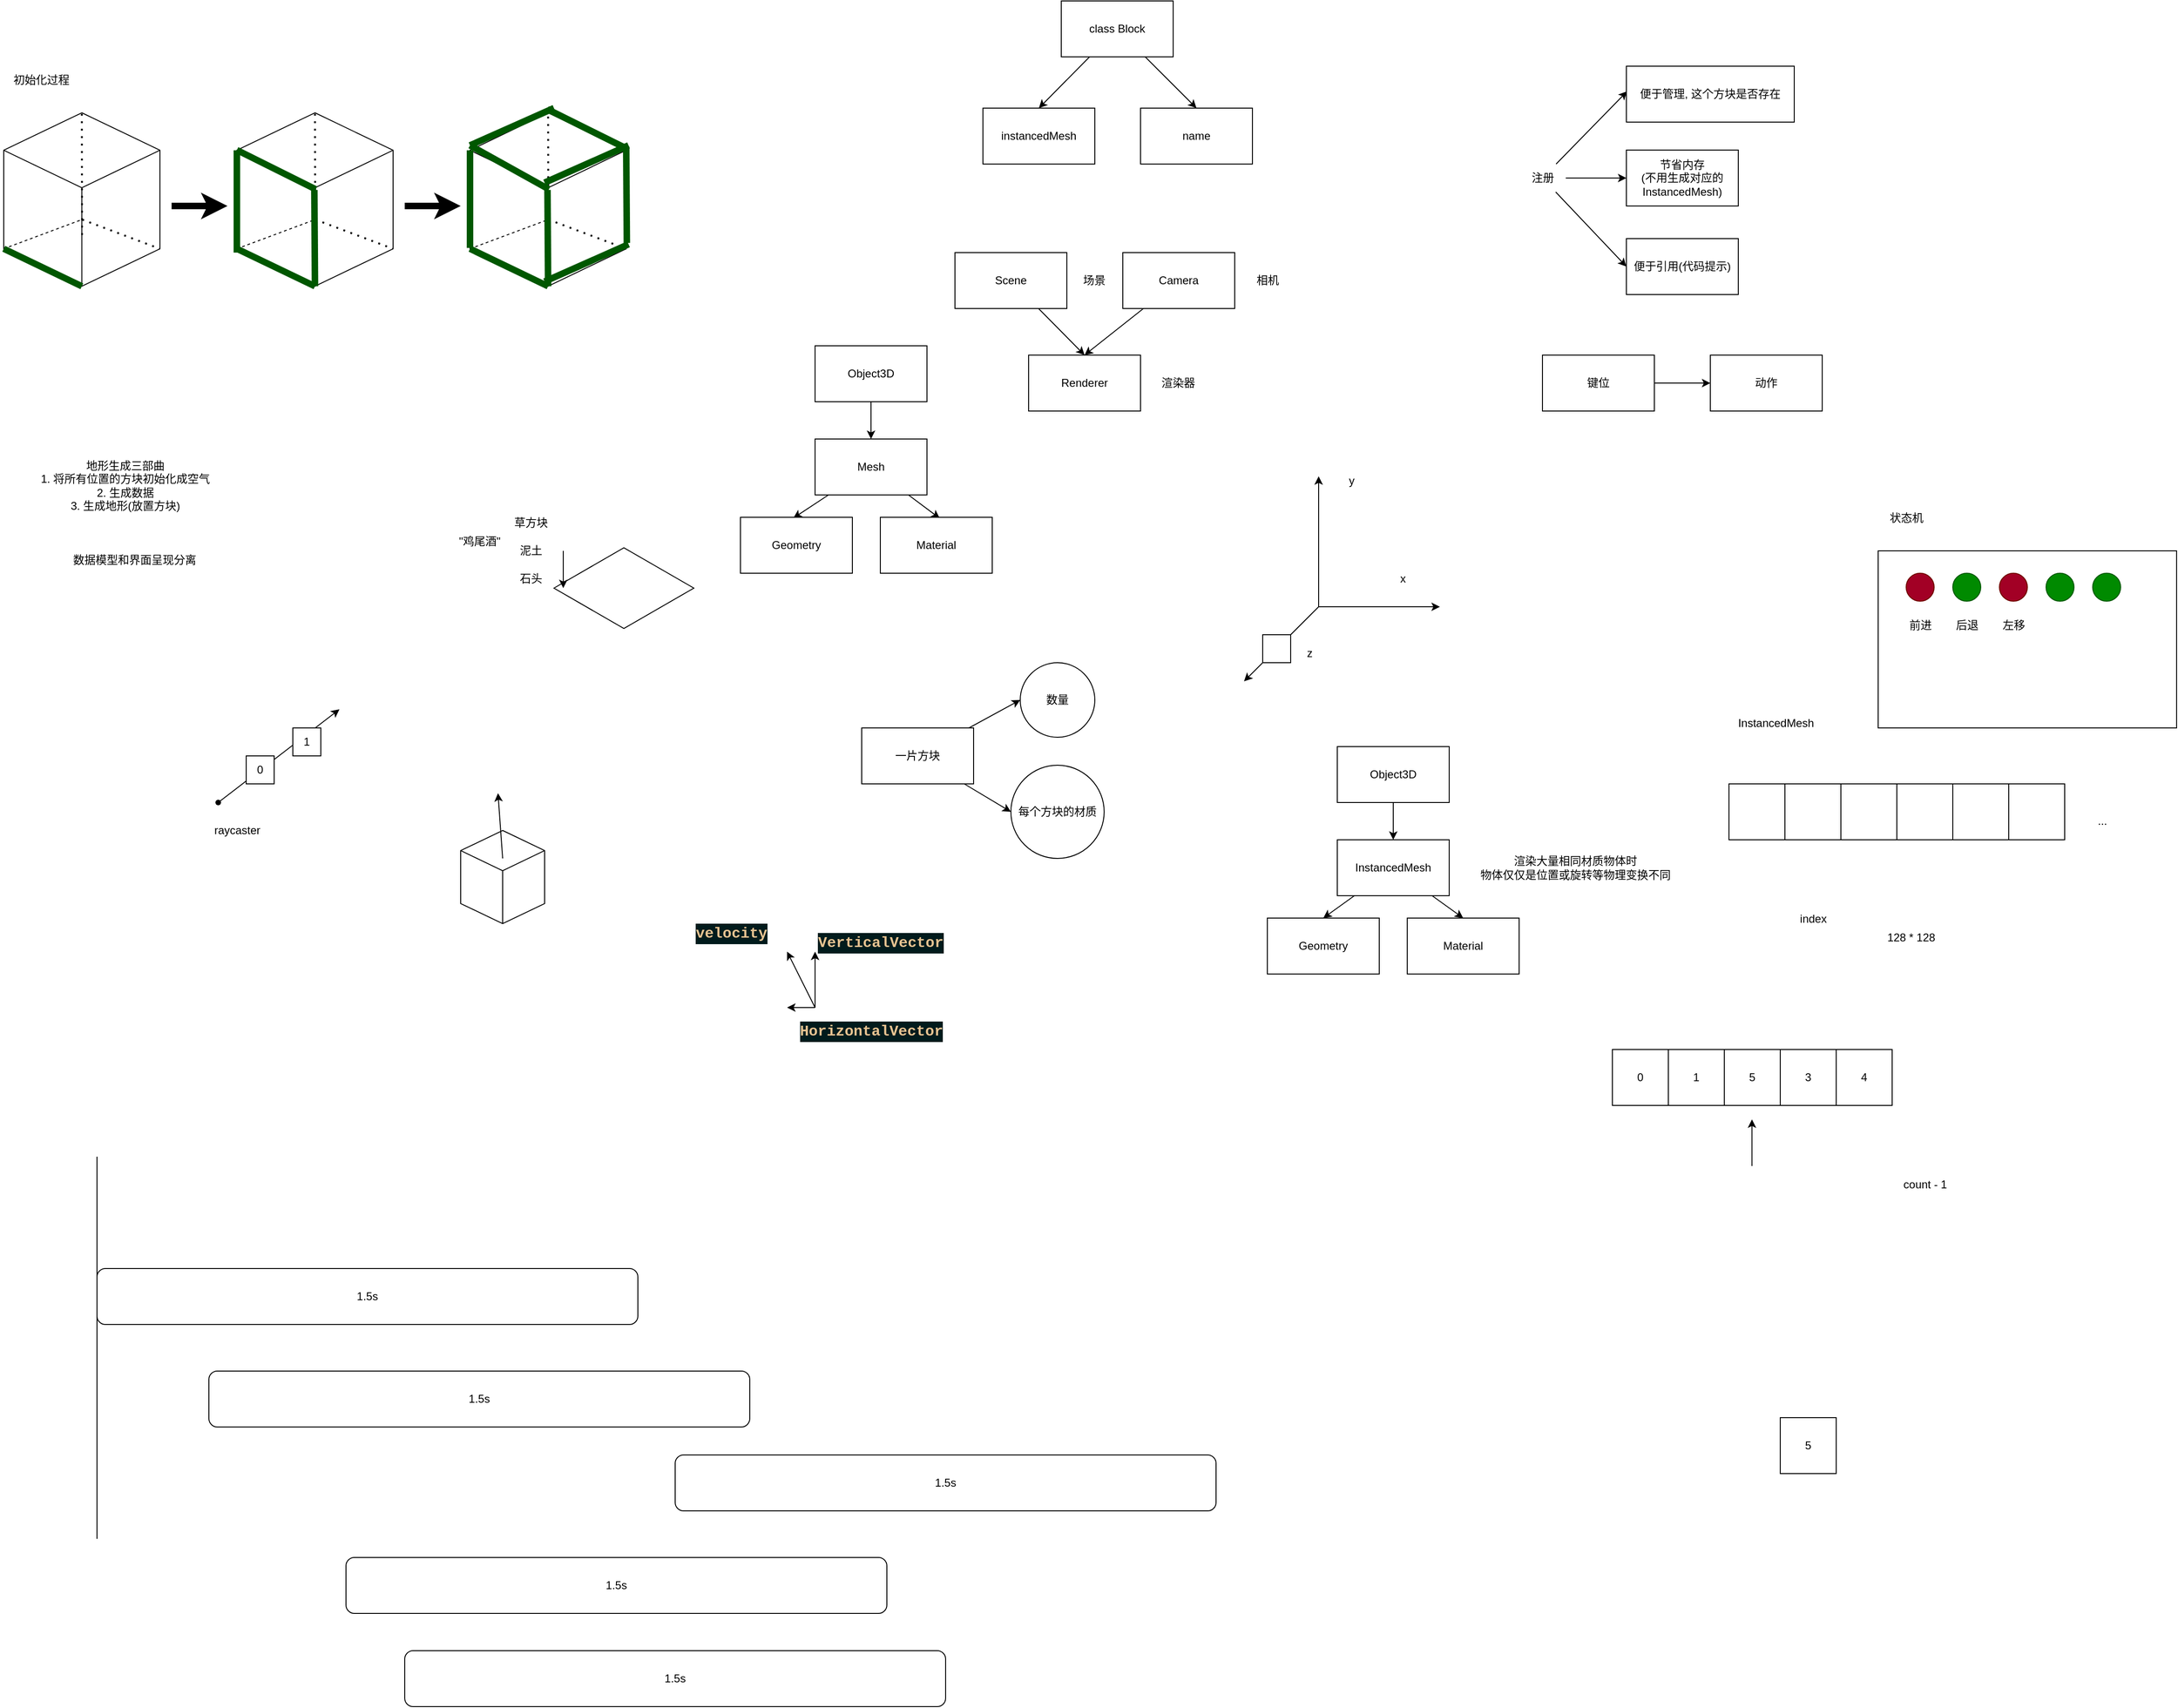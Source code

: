 <mxfile>
    <diagram id="66NhC8WV4g8qjToAEwFm" name="第 1 页">
        <mxGraphModel dx="1893" dy="732" grid="1" gridSize="10" guides="1" tooltips="1" connect="1" arrows="1" fold="1" page="1" pageScale="1" pageWidth="827" pageHeight="1169" math="0" shadow="0">
            <root>
                <mxCell id="0"/>
                <mxCell id="1" parent="0"/>
                <mxCell id="9" style="edgeStyle=none;html=1;entryX=0.5;entryY=0;entryDx=0;entryDy=0;" parent="1" source="2" target="6" edge="1">
                    <mxGeometry relative="1" as="geometry"/>
                </mxCell>
                <mxCell id="2" value="Scene" style="whiteSpace=wrap;html=1;" parent="1" vertex="1">
                    <mxGeometry x="240" y="300" width="120" height="60" as="geometry"/>
                </mxCell>
                <mxCell id="3" value="场景" style="text;html=1;align=center;verticalAlign=middle;resizable=0;points=[];autosize=1;strokeColor=none;fillColor=none;" parent="1" vertex="1">
                    <mxGeometry x="364" y="315" width="50" height="30" as="geometry"/>
                </mxCell>
                <mxCell id="10" style="edgeStyle=none;html=1;entryX=0.5;entryY=0;entryDx=0;entryDy=0;" parent="1" source="4" target="6" edge="1">
                    <mxGeometry relative="1" as="geometry"/>
                </mxCell>
                <mxCell id="4" value="Camera" style="whiteSpace=wrap;html=1;" parent="1" vertex="1">
                    <mxGeometry x="420" y="300" width="120" height="60" as="geometry"/>
                </mxCell>
                <mxCell id="5" value="相机" style="text;html=1;align=center;verticalAlign=middle;resizable=0;points=[];autosize=1;strokeColor=none;fillColor=none;" parent="1" vertex="1">
                    <mxGeometry x="550" y="315" width="50" height="30" as="geometry"/>
                </mxCell>
                <mxCell id="6" value="Renderer" style="whiteSpace=wrap;html=1;" parent="1" vertex="1">
                    <mxGeometry x="319" y="410" width="120" height="60" as="geometry"/>
                </mxCell>
                <mxCell id="8" value="渲染器" style="text;html=1;align=center;verticalAlign=middle;resizable=0;points=[];autosize=1;strokeColor=none;fillColor=none;" parent="1" vertex="1">
                    <mxGeometry x="449" y="425" width="60" height="30" as="geometry"/>
                </mxCell>
                <mxCell id="13" style="edgeStyle=none;html=1;entryX=0.5;entryY=0;entryDx=0;entryDy=0;" parent="1" source="11" target="12" edge="1">
                    <mxGeometry relative="1" as="geometry"/>
                </mxCell>
                <mxCell id="11" value="Object3D" style="whiteSpace=wrap;html=1;" parent="1" vertex="1">
                    <mxGeometry x="90" y="400" width="120" height="60" as="geometry"/>
                </mxCell>
                <mxCell id="16" style="edgeStyle=none;html=1;entryX=0.473;entryY=0.013;entryDx=0;entryDy=0;entryPerimeter=0;" parent="1" source="12" target="14" edge="1">
                    <mxGeometry relative="1" as="geometry"/>
                </mxCell>
                <mxCell id="17" style="edgeStyle=none;html=1;entryX=0.531;entryY=0.019;entryDx=0;entryDy=0;entryPerimeter=0;" parent="1" source="12" target="15" edge="1">
                    <mxGeometry relative="1" as="geometry"/>
                </mxCell>
                <mxCell id="12" value="Mesh" style="whiteSpace=wrap;html=1;" parent="1" vertex="1">
                    <mxGeometry x="90" y="500" width="120" height="60" as="geometry"/>
                </mxCell>
                <mxCell id="14" value="Geometry" style="whiteSpace=wrap;html=1;" parent="1" vertex="1">
                    <mxGeometry x="10" y="584" width="120" height="60" as="geometry"/>
                </mxCell>
                <mxCell id="15" value="Material" style="whiteSpace=wrap;html=1;" parent="1" vertex="1">
                    <mxGeometry x="160" y="584" width="120" height="60" as="geometry"/>
                </mxCell>
                <mxCell id="18" value="" style="endArrow=classic;html=1;" parent="1" edge="1">
                    <mxGeometry width="50" height="50" relative="1" as="geometry">
                        <mxPoint x="630" y="680" as="sourcePoint"/>
                        <mxPoint x="630" y="540" as="targetPoint"/>
                    </mxGeometry>
                </mxCell>
                <mxCell id="19" value="y" style="text;html=1;align=center;verticalAlign=middle;resizable=0;points=[];autosize=1;strokeColor=none;fillColor=none;" parent="1" vertex="1">
                    <mxGeometry x="650" y="530" width="30" height="30" as="geometry"/>
                </mxCell>
                <mxCell id="20" value="" style="endArrow=classic;html=1;" parent="1" edge="1">
                    <mxGeometry width="50" height="50" relative="1" as="geometry">
                        <mxPoint x="630" y="680" as="sourcePoint"/>
                        <mxPoint x="760" y="680" as="targetPoint"/>
                    </mxGeometry>
                </mxCell>
                <mxCell id="21" value="x" style="text;html=1;align=center;verticalAlign=middle;resizable=0;points=[];autosize=1;strokeColor=none;fillColor=none;" parent="1" vertex="1">
                    <mxGeometry x="705" y="635" width="30" height="30" as="geometry"/>
                </mxCell>
                <mxCell id="22" value="" style="endArrow=classic;html=1;" parent="1" edge="1">
                    <mxGeometry width="50" height="50" relative="1" as="geometry">
                        <mxPoint x="630" y="680" as="sourcePoint"/>
                        <mxPoint x="550" y="760" as="targetPoint"/>
                    </mxGeometry>
                </mxCell>
                <mxCell id="23" value="z" style="text;html=1;align=center;verticalAlign=middle;resizable=0;points=[];autosize=1;strokeColor=none;fillColor=none;" parent="1" vertex="1">
                    <mxGeometry x="605" y="715" width="30" height="30" as="geometry"/>
                </mxCell>
                <mxCell id="24" value="" style="whiteSpace=wrap;html=1;" parent="1" vertex="1">
                    <mxGeometry x="570" y="710" width="30" height="30" as="geometry"/>
                </mxCell>
                <mxCell id="28" style="edgeStyle=none;html=1;entryX=0;entryY=0.5;entryDx=0;entryDy=0;" parent="1" source="25" target="26" edge="1">
                    <mxGeometry relative="1" as="geometry"/>
                </mxCell>
                <mxCell id="29" style="edgeStyle=none;html=1;entryX=0;entryY=0.5;entryDx=0;entryDy=0;" parent="1" source="25" target="27" edge="1">
                    <mxGeometry relative="1" as="geometry"/>
                </mxCell>
                <mxCell id="25" value="一片方块" style="whiteSpace=wrap;html=1;" parent="1" vertex="1">
                    <mxGeometry x="140" y="810" width="120" height="60" as="geometry"/>
                </mxCell>
                <mxCell id="26" value="数量" style="ellipse;whiteSpace=wrap;html=1;" parent="1" vertex="1">
                    <mxGeometry x="310" y="740" width="80" height="80" as="geometry"/>
                </mxCell>
                <mxCell id="27" value="每个方块的材质" style="ellipse;whiteSpace=wrap;html=1;" parent="1" vertex="1">
                    <mxGeometry x="300" y="850" width="100" height="100" as="geometry"/>
                </mxCell>
                <mxCell id="38" style="edgeStyle=none;html=1;entryX=0.5;entryY=0;entryDx=0;entryDy=0;" parent="1" source="31" target="37" edge="1">
                    <mxGeometry relative="1" as="geometry"/>
                </mxCell>
                <mxCell id="31" value="Object3D" style="whiteSpace=wrap;html=1;" parent="1" vertex="1">
                    <mxGeometry x="650" y="830" width="120" height="60" as="geometry"/>
                </mxCell>
                <mxCell id="32" style="edgeStyle=none;html=1;entryX=0.473;entryY=0.013;entryDx=0;entryDy=0;entryPerimeter=0;" parent="1" edge="1">
                    <mxGeometry relative="1" as="geometry">
                        <mxPoint x="514.414" y="990" as="sourcePoint"/>
                    </mxGeometry>
                </mxCell>
                <mxCell id="41" style="edgeStyle=none;html=1;entryX=0.5;entryY=0;entryDx=0;entryDy=0;" parent="1" source="37" target="39" edge="1">
                    <mxGeometry relative="1" as="geometry"/>
                </mxCell>
                <mxCell id="42" style="edgeStyle=none;html=1;entryX=0.5;entryY=0;entryDx=0;entryDy=0;" parent="1" source="37" target="40" edge="1">
                    <mxGeometry relative="1" as="geometry"/>
                </mxCell>
                <mxCell id="37" value="InstancedMesh" style="whiteSpace=wrap;html=1;" parent="1" vertex="1">
                    <mxGeometry x="650" y="930" width="120" height="60" as="geometry"/>
                </mxCell>
                <mxCell id="39" value="Geometry" style="whiteSpace=wrap;html=1;" parent="1" vertex="1">
                    <mxGeometry x="575" y="1014" width="120" height="60" as="geometry"/>
                </mxCell>
                <mxCell id="40" value="Material" style="whiteSpace=wrap;html=1;" parent="1" vertex="1">
                    <mxGeometry x="725" y="1014" width="120" height="60" as="geometry"/>
                </mxCell>
                <mxCell id="43" value="渲染大量相同材质物体时&lt;br&gt;物体仅仅是位置或旋转等物理变换不同" style="text;html=1;align=center;verticalAlign=middle;resizable=0;points=[];autosize=1;strokeColor=none;fillColor=none;" parent="1" vertex="1">
                    <mxGeometry x="790" y="940" width="230" height="40" as="geometry"/>
                </mxCell>
                <mxCell id="44" value="InstancedMesh" style="text;html=1;align=center;verticalAlign=middle;resizable=0;points=[];autosize=1;strokeColor=none;fillColor=none;" parent="1" vertex="1">
                    <mxGeometry x="1070" y="790" width="100" height="30" as="geometry"/>
                </mxCell>
                <mxCell id="45" value="" style="whiteSpace=wrap;html=1;" parent="1" vertex="1">
                    <mxGeometry x="1070" y="870" width="60" height="60" as="geometry"/>
                </mxCell>
                <mxCell id="47" value="" style="whiteSpace=wrap;html=1;" parent="1" vertex="1">
                    <mxGeometry x="1130" y="870" width="60" height="60" as="geometry"/>
                </mxCell>
                <mxCell id="48" value="" style="whiteSpace=wrap;html=1;" parent="1" vertex="1">
                    <mxGeometry x="1190" y="870" width="60" height="60" as="geometry"/>
                </mxCell>
                <mxCell id="49" value="" style="whiteSpace=wrap;html=1;" parent="1" vertex="1">
                    <mxGeometry x="1250" y="870" width="60" height="60" as="geometry"/>
                </mxCell>
                <mxCell id="50" value="" style="whiteSpace=wrap;html=1;" parent="1" vertex="1">
                    <mxGeometry x="1310" y="870" width="60" height="60" as="geometry"/>
                </mxCell>
                <mxCell id="51" value="" style="whiteSpace=wrap;html=1;" parent="1" vertex="1">
                    <mxGeometry x="1370" y="870" width="60" height="60" as="geometry"/>
                </mxCell>
                <mxCell id="52" value="..." style="text;html=1;align=center;verticalAlign=middle;resizable=0;points=[];autosize=1;strokeColor=none;fillColor=none;" parent="1" vertex="1">
                    <mxGeometry x="1455" y="895" width="30" height="30" as="geometry"/>
                </mxCell>
                <mxCell id="53" value="128 * 128" style="text;html=1;align=center;verticalAlign=middle;resizable=0;points=[];autosize=1;strokeColor=none;fillColor=none;" parent="1" vertex="1">
                    <mxGeometry x="1230" y="1020" width="70" height="30" as="geometry"/>
                </mxCell>
                <mxCell id="54" value="" style="edgeStyle=none;orthogonalLoop=1;jettySize=auto;html=1;" parent="1" edge="1">
                    <mxGeometry width="100" relative="1" as="geometry">
                        <mxPoint x="1094.66" y="1280" as="sourcePoint"/>
                        <mxPoint x="1094.66" y="1230" as="targetPoint"/>
                        <Array as="points"/>
                    </mxGeometry>
                </mxCell>
                <mxCell id="55" value="index" style="text;html=1;align=center;verticalAlign=middle;resizable=0;points=[];autosize=1;strokeColor=none;fillColor=none;" parent="1" vertex="1">
                    <mxGeometry x="1135" y="1000" width="50" height="30" as="geometry"/>
                </mxCell>
                <mxCell id="58" style="edgeStyle=none;html=1;" parent="1" source="56" target="57" edge="1">
                    <mxGeometry relative="1" as="geometry"/>
                </mxCell>
                <mxCell id="56" value="键位" style="whiteSpace=wrap;html=1;" parent="1" vertex="1">
                    <mxGeometry x="870" y="410" width="120" height="60" as="geometry"/>
                </mxCell>
                <mxCell id="57" value="动作" style="whiteSpace=wrap;html=1;" parent="1" vertex="1">
                    <mxGeometry x="1050" y="410" width="120" height="60" as="geometry"/>
                </mxCell>
                <mxCell id="59" value="状态机" style="text;html=1;align=center;verticalAlign=middle;resizable=0;points=[];autosize=1;strokeColor=none;fillColor=none;" parent="1" vertex="1">
                    <mxGeometry x="1230" y="570" width="60" height="30" as="geometry"/>
                </mxCell>
                <mxCell id="61" value="" style="whiteSpace=wrap;html=1;" parent="1" vertex="1">
                    <mxGeometry x="1230" y="620" width="320" height="190" as="geometry"/>
                </mxCell>
                <mxCell id="62" value="" style="ellipse;whiteSpace=wrap;html=1;fillColor=#a20025;fontColor=#ffffff;strokeColor=#6F0000;" parent="1" vertex="1">
                    <mxGeometry x="1260" y="644" width="30" height="30" as="geometry"/>
                </mxCell>
                <mxCell id="63" value="" style="ellipse;whiteSpace=wrap;html=1;fillColor=#008a00;fontColor=#ffffff;strokeColor=#005700;" parent="1" vertex="1">
                    <mxGeometry x="1310" y="644" width="30" height="30" as="geometry"/>
                </mxCell>
                <mxCell id="64" value="" style="ellipse;whiteSpace=wrap;html=1;fillColor=#a20025;fontColor=#ffffff;strokeColor=#6F0000;" parent="1" vertex="1">
                    <mxGeometry x="1360" y="644" width="30" height="30" as="geometry"/>
                </mxCell>
                <mxCell id="65" value="" style="ellipse;whiteSpace=wrap;html=1;fillColor=#008a00;fontColor=#ffffff;strokeColor=#005700;" parent="1" vertex="1">
                    <mxGeometry x="1410" y="644" width="30" height="30" as="geometry"/>
                </mxCell>
                <mxCell id="66" value="" style="ellipse;whiteSpace=wrap;html=1;fillColor=#008a00;fontColor=#ffffff;strokeColor=#005700;" parent="1" vertex="1">
                    <mxGeometry x="1460" y="644" width="30" height="30" as="geometry"/>
                </mxCell>
                <mxCell id="68" value="前进" style="text;html=1;align=center;verticalAlign=middle;resizable=0;points=[];autosize=1;strokeColor=none;fillColor=none;" parent="1" vertex="1">
                    <mxGeometry x="1250" y="685" width="50" height="30" as="geometry"/>
                </mxCell>
                <mxCell id="70" value="后退" style="text;html=1;align=center;verticalAlign=middle;resizable=0;points=[];autosize=1;strokeColor=none;fillColor=none;" parent="1" vertex="1">
                    <mxGeometry x="1300" y="685" width="50" height="30" as="geometry"/>
                </mxCell>
                <mxCell id="71" value="左移" style="text;html=1;align=center;verticalAlign=middle;resizable=0;points=[];autosize=1;strokeColor=none;fillColor=none;" parent="1" vertex="1">
                    <mxGeometry x="1350" y="685" width="50" height="30" as="geometry"/>
                </mxCell>
                <mxCell id="72" value="" style="edgeStyle=none;orthogonalLoop=1;jettySize=auto;html=1;" parent="1" edge="1">
                    <mxGeometry width="100" relative="1" as="geometry">
                        <mxPoint x="90" y="1110" as="sourcePoint"/>
                        <mxPoint x="90" y="1050" as="targetPoint"/>
                        <Array as="points"/>
                    </mxGeometry>
                </mxCell>
                <mxCell id="73" value="" style="edgeStyle=none;orthogonalLoop=1;jettySize=auto;html=1;" parent="1" edge="1">
                    <mxGeometry width="100" relative="1" as="geometry">
                        <mxPoint x="90" y="1110" as="sourcePoint"/>
                        <mxPoint x="60" y="1110" as="targetPoint"/>
                        <Array as="points"/>
                    </mxGeometry>
                </mxCell>
                <mxCell id="74" value="&lt;div style=&quot;background-color: rgb(1, 27, 28); font-family: &amp;quot;Fira Code Regular&amp;quot;, &amp;quot;Courier New&amp;quot;, monospace, Consolas, &amp;quot;Courier New&amp;quot;, monospace; font-weight: bold; font-size: 16px; line-height: 22px;&quot;&gt;&lt;font color=&quot;#e8c391&quot;&gt;VerticalVector&lt;/font&gt;&lt;/div&gt;" style="text;html=1;align=center;verticalAlign=middle;resizable=0;points=[];autosize=1;strokeColor=none;fillColor=none;" parent="1" vertex="1">
                    <mxGeometry x="80" y="1020" width="160" height="40" as="geometry"/>
                </mxCell>
                <mxCell id="75" value="&lt;div style=&quot;background-color: rgb(1, 27, 28); font-family: &amp;quot;Fira Code Regular&amp;quot;, &amp;quot;Courier New&amp;quot;, monospace, Consolas, &amp;quot;Courier New&amp;quot;, monospace; font-weight: bold; font-size: 16px; line-height: 22px;&quot;&gt;&lt;font color=&quot;#e8c391&quot;&gt;HorizontalVector&lt;/font&gt;&lt;/div&gt;" style="text;html=1;align=center;verticalAlign=middle;resizable=0;points=[];autosize=1;strokeColor=none;fillColor=none;" parent="1" vertex="1">
                    <mxGeometry x="60" y="1115" width="180" height="40" as="geometry"/>
                </mxCell>
                <mxCell id="76" value="" style="edgeStyle=none;orthogonalLoop=1;jettySize=auto;html=1;" parent="1" edge="1">
                    <mxGeometry width="100" relative="1" as="geometry">
                        <mxPoint x="90" y="1110" as="sourcePoint"/>
                        <mxPoint x="60" y="1050" as="targetPoint"/>
                        <Array as="points"/>
                    </mxGeometry>
                </mxCell>
                <mxCell id="77" value="&lt;div style=&quot;background-color: rgb(1, 27, 28); font-family: &amp;quot;Fira Code Regular&amp;quot;, &amp;quot;Courier New&amp;quot;, monospace, Consolas, &amp;quot;Courier New&amp;quot;, monospace; font-weight: bold; font-size: 16px; line-height: 22px;&quot;&gt;&lt;font color=&quot;#e8c391&quot;&gt;velocity&lt;/font&gt;&lt;/div&gt;" style="text;html=1;align=center;verticalAlign=middle;resizable=0;points=[];autosize=1;strokeColor=none;fillColor=none;" parent="1" vertex="1">
                    <mxGeometry x="-50" y="1010" width="100" height="40" as="geometry"/>
                </mxCell>
                <mxCell id="82" style="edgeStyle=none;html=1;entryX=0.004;entryY=0.451;entryDx=0;entryDy=0;entryPerimeter=0;" parent="1" source="78" target="79" edge="1">
                    <mxGeometry relative="1" as="geometry"/>
                </mxCell>
                <mxCell id="83" style="edgeStyle=none;html=1;entryX=0;entryY=0.5;entryDx=0;entryDy=0;" parent="1" source="78" target="80" edge="1">
                    <mxGeometry relative="1" as="geometry"/>
                </mxCell>
                <mxCell id="84" style="edgeStyle=none;html=1;entryX=0;entryY=0.5;entryDx=0;entryDy=0;" parent="1" source="78" target="81" edge="1">
                    <mxGeometry relative="1" as="geometry"/>
                </mxCell>
                <mxCell id="78" value="注册" style="text;html=1;align=center;verticalAlign=middle;resizable=0;points=[];autosize=1;strokeColor=none;fillColor=none;" parent="1" vertex="1">
                    <mxGeometry x="845" y="205" width="50" height="30" as="geometry"/>
                </mxCell>
                <mxCell id="79" value="便于管理, 这个方块是否存在" style="whiteSpace=wrap;html=1;" parent="1" vertex="1">
                    <mxGeometry x="960" y="100" width="180" height="60" as="geometry"/>
                </mxCell>
                <mxCell id="80" value="节省内存&lt;br&gt;(不用生成对应的InstancedMesh)" style="whiteSpace=wrap;html=1;" parent="1" vertex="1">
                    <mxGeometry x="960" y="190" width="120" height="60" as="geometry"/>
                </mxCell>
                <mxCell id="81" value="便于引用(代码提示)" style="whiteSpace=wrap;html=1;" parent="1" vertex="1">
                    <mxGeometry x="960" y="285" width="120" height="60" as="geometry"/>
                </mxCell>
                <mxCell id="87" style="edgeStyle=none;html=1;entryX=0.5;entryY=0;entryDx=0;entryDy=0;" parent="1" source="85" target="86" edge="1">
                    <mxGeometry relative="1" as="geometry"/>
                </mxCell>
                <mxCell id="89" style="edgeStyle=none;html=1;entryX=0.5;entryY=0;entryDx=0;entryDy=0;" parent="1" source="85" target="88" edge="1">
                    <mxGeometry relative="1" as="geometry"/>
                </mxCell>
                <mxCell id="85" value="class Block" style="whiteSpace=wrap;html=1;" parent="1" vertex="1">
                    <mxGeometry x="354" y="30" width="120" height="60" as="geometry"/>
                </mxCell>
                <mxCell id="86" value="instancedMesh" style="whiteSpace=wrap;html=1;" parent="1" vertex="1">
                    <mxGeometry x="270" y="145" width="120" height="60" as="geometry"/>
                </mxCell>
                <mxCell id="88" value="name" style="whiteSpace=wrap;html=1;" parent="1" vertex="1">
                    <mxGeometry x="439" y="145" width="120" height="60" as="geometry"/>
                </mxCell>
                <mxCell id="90" value="" style="html=1;whiteSpace=wrap;shape=isoCube2;backgroundOutline=1;isoAngle=15;fillColor=none;" parent="1" vertex="1">
                    <mxGeometry x="-780" y="150" width="167.5" height="186.11" as="geometry"/>
                </mxCell>
                <mxCell id="93" value="" style="endArrow=none;dashed=1;html=1;exitX=0;exitY=0;exitDx=0;exitDy=145.897;exitPerimeter=0;entryX=0.506;entryY=0.614;entryDx=0;entryDy=0;entryPerimeter=0;" parent="1" source="90" target="90" edge="1">
                    <mxGeometry width="50" height="50" relative="1" as="geometry">
                        <mxPoint x="-710" y="281.11" as="sourcePoint"/>
                        <mxPoint x="-660" y="231.11" as="targetPoint"/>
                    </mxGeometry>
                </mxCell>
                <mxCell id="94" value="" style="endArrow=none;dashed=1;html=1;dashPattern=1 3;strokeWidth=2;entryX=0;entryY=0;entryDx=167.5;entryDy=145.897;entryPerimeter=0;exitX=0.503;exitY=0.616;exitDx=0;exitDy=0;exitPerimeter=0;" parent="1" source="90" target="90" edge="1">
                    <mxGeometry width="50" height="50" relative="1" as="geometry">
                        <mxPoint x="-710" y="281.11" as="sourcePoint"/>
                        <mxPoint x="-660" y="231.11" as="targetPoint"/>
                    </mxGeometry>
                </mxCell>
                <mxCell id="95" value="" style="endArrow=none;dashed=1;html=1;dashPattern=1 3;strokeWidth=2;entryX=0.5;entryY=0;entryDx=0;entryDy=0;entryPerimeter=0;" parent="1" target="90" edge="1">
                    <mxGeometry width="50" height="50" relative="1" as="geometry">
                        <mxPoint x="-696" y="281.11" as="sourcePoint"/>
                        <mxPoint x="-660" y="231.11" as="targetPoint"/>
                    </mxGeometry>
                </mxCell>
                <mxCell id="107" value="" style="endArrow=none;html=1;exitX=0;exitY=0;exitDx=0;exitDy=145.897;exitPerimeter=0;entryX=0.5;entryY=1;entryDx=0;entryDy=0;entryPerimeter=0;fillColor=#008a00;strokeColor=#005700;strokeWidth=7;" parent="1" source="90" target="90" edge="1">
                    <mxGeometry width="50" height="50" relative="1" as="geometry">
                        <mxPoint x="-710" y="281.11" as="sourcePoint"/>
                        <mxPoint x="-660" y="231.11" as="targetPoint"/>
                    </mxGeometry>
                </mxCell>
                <mxCell id="108" value="" style="html=1;whiteSpace=wrap;shape=isoCube2;backgroundOutline=1;isoAngle=15;fillColor=none;" parent="1" vertex="1">
                    <mxGeometry x="-530" y="150" width="167.5" height="186.11" as="geometry"/>
                </mxCell>
                <mxCell id="109" value="" style="endArrow=none;dashed=1;html=1;exitX=0;exitY=0;exitDx=0;exitDy=145.897;exitPerimeter=0;entryX=0.506;entryY=0.614;entryDx=0;entryDy=0;entryPerimeter=0;" parent="1" source="108" target="108" edge="1">
                    <mxGeometry width="50" height="50" relative="1" as="geometry">
                        <mxPoint x="-460" y="281.11" as="sourcePoint"/>
                        <mxPoint x="-410" y="231.11" as="targetPoint"/>
                    </mxGeometry>
                </mxCell>
                <mxCell id="110" value="" style="endArrow=none;dashed=1;html=1;dashPattern=1 3;strokeWidth=2;entryX=0;entryY=0;entryDx=167.5;entryDy=145.897;entryPerimeter=0;exitX=0.503;exitY=0.616;exitDx=0;exitDy=0;exitPerimeter=0;" parent="1" source="108" target="108" edge="1">
                    <mxGeometry width="50" height="50" relative="1" as="geometry">
                        <mxPoint x="-460" y="281.11" as="sourcePoint"/>
                        <mxPoint x="-410" y="231.11" as="targetPoint"/>
                    </mxGeometry>
                </mxCell>
                <mxCell id="111" value="" style="endArrow=none;dashed=1;html=1;dashPattern=1 3;strokeWidth=2;entryX=0.5;entryY=0;entryDx=0;entryDy=0;entryPerimeter=0;" parent="1" target="108" edge="1">
                    <mxGeometry width="50" height="50" relative="1" as="geometry">
                        <mxPoint x="-446" y="281.11" as="sourcePoint"/>
                        <mxPoint x="-410" y="231.11" as="targetPoint"/>
                    </mxGeometry>
                </mxCell>
                <mxCell id="112" value="" style="endArrow=none;html=1;exitX=0;exitY=0;exitDx=0;exitDy=145.897;exitPerimeter=0;entryX=0.5;entryY=1;entryDx=0;entryDy=0;entryPerimeter=0;fillColor=#008a00;strokeColor=#005700;strokeWidth=7;" parent="1" source="108" target="108" edge="1">
                    <mxGeometry width="50" height="50" relative="1" as="geometry">
                        <mxPoint x="-460" y="281.11" as="sourcePoint"/>
                        <mxPoint x="-410" y="231.11" as="targetPoint"/>
                    </mxGeometry>
                </mxCell>
                <mxCell id="113" value="" style="endArrow=none;html=1;entryX=0;entryY=0;entryDx=0;entryDy=40.213;entryPerimeter=0;fillColor=#008a00;strokeColor=#005700;strokeWidth=7;" parent="1" target="108" edge="1">
                    <mxGeometry width="50" height="50" relative="1" as="geometry">
                        <mxPoint x="-530" y="300" as="sourcePoint"/>
                        <mxPoint x="-436.25" y="346.11" as="targetPoint"/>
                    </mxGeometry>
                </mxCell>
                <mxCell id="114" value="" style="endArrow=none;html=1;fillColor=#008a00;strokeColor=#005700;strokeWidth=7;entryX=0.505;entryY=0.441;entryDx=0;entryDy=0;entryPerimeter=0;" parent="1" target="108" edge="1">
                    <mxGeometry width="50" height="50" relative="1" as="geometry">
                        <mxPoint x="-530" y="190" as="sourcePoint"/>
                        <mxPoint x="-450" y="230" as="targetPoint"/>
                    </mxGeometry>
                </mxCell>
                <mxCell id="115" value="" style="endArrow=none;html=1;entryX=0.5;entryY=1;entryDx=0;entryDy=0;entryPerimeter=0;fillColor=#008a00;strokeColor=#005700;strokeWidth=7;exitX=0.496;exitY=0.445;exitDx=0;exitDy=0;exitPerimeter=0;" parent="1" source="108" target="108" edge="1">
                    <mxGeometry width="50" height="50" relative="1" as="geometry">
                        <mxPoint x="-450" y="230" as="sourcePoint"/>
                        <mxPoint x="-416.25" y="366.11" as="targetPoint"/>
                    </mxGeometry>
                </mxCell>
                <mxCell id="116" value="" style="html=1;whiteSpace=wrap;shape=isoCube2;backgroundOutline=1;isoAngle=15;fillColor=none;" parent="1" vertex="1">
                    <mxGeometry x="-280" y="150" width="167.5" height="186.11" as="geometry"/>
                </mxCell>
                <mxCell id="117" value="" style="endArrow=none;dashed=1;html=1;exitX=0;exitY=0;exitDx=0;exitDy=145.897;exitPerimeter=0;entryX=0.506;entryY=0.614;entryDx=0;entryDy=0;entryPerimeter=0;" parent="1" source="116" target="116" edge="1">
                    <mxGeometry width="50" height="50" relative="1" as="geometry">
                        <mxPoint x="-210" y="276.11" as="sourcePoint"/>
                        <mxPoint x="-160" y="226.11" as="targetPoint"/>
                    </mxGeometry>
                </mxCell>
                <mxCell id="118" value="" style="endArrow=none;dashed=1;html=1;dashPattern=1 3;strokeWidth=2;entryX=0;entryY=0;entryDx=167.5;entryDy=145.897;entryPerimeter=0;exitX=0.503;exitY=0.616;exitDx=0;exitDy=0;exitPerimeter=0;" parent="1" source="116" target="116" edge="1">
                    <mxGeometry width="50" height="50" relative="1" as="geometry">
                        <mxPoint x="-210" y="276.11" as="sourcePoint"/>
                        <mxPoint x="-160" y="226.11" as="targetPoint"/>
                    </mxGeometry>
                </mxCell>
                <mxCell id="119" value="" style="endArrow=none;dashed=1;html=1;dashPattern=1 3;strokeWidth=2;entryX=0.5;entryY=0;entryDx=0;entryDy=0;entryPerimeter=0;" parent="1" target="116" edge="1">
                    <mxGeometry width="50" height="50" relative="1" as="geometry">
                        <mxPoint x="-196" y="276.11" as="sourcePoint"/>
                        <mxPoint x="-160" y="226.11" as="targetPoint"/>
                    </mxGeometry>
                </mxCell>
                <mxCell id="120" value="" style="endArrow=none;html=1;exitX=0;exitY=0;exitDx=0;exitDy=145.897;exitPerimeter=0;entryX=0.5;entryY=1;entryDx=0;entryDy=0;entryPerimeter=0;fillColor=#008a00;strokeColor=#005700;strokeWidth=7;" parent="1" source="116" target="116" edge="1">
                    <mxGeometry width="50" height="50" relative="1" as="geometry">
                        <mxPoint x="-210" y="276.11" as="sourcePoint"/>
                        <mxPoint x="-160" y="226.11" as="targetPoint"/>
                    </mxGeometry>
                </mxCell>
                <mxCell id="121" value="" style="endArrow=none;html=1;entryX=0;entryY=0;entryDx=0;entryDy=40.213;entryPerimeter=0;fillColor=#008a00;strokeColor=#005700;strokeWidth=7;" parent="1" target="116" edge="1">
                    <mxGeometry width="50" height="50" relative="1" as="geometry">
                        <mxPoint x="-280" y="295" as="sourcePoint"/>
                        <mxPoint x="-186.25" y="341.11" as="targetPoint"/>
                    </mxGeometry>
                </mxCell>
                <mxCell id="122" value="" style="endArrow=none;html=1;fillColor=#008a00;strokeColor=#005700;strokeWidth=7;entryX=0.505;entryY=0.441;entryDx=0;entryDy=0;entryPerimeter=0;" parent="1" target="116" edge="1">
                    <mxGeometry width="50" height="50" relative="1" as="geometry">
                        <mxPoint x="-280" y="185" as="sourcePoint"/>
                        <mxPoint x="-200" y="225" as="targetPoint"/>
                    </mxGeometry>
                </mxCell>
                <mxCell id="123" value="" style="endArrow=none;html=1;entryX=0.5;entryY=1;entryDx=0;entryDy=0;entryPerimeter=0;fillColor=#008a00;strokeColor=#005700;strokeWidth=7;exitX=0.496;exitY=0.445;exitDx=0;exitDy=0;exitPerimeter=0;" parent="1" source="116" target="116" edge="1">
                    <mxGeometry width="50" height="50" relative="1" as="geometry">
                        <mxPoint x="-200" y="225" as="sourcePoint"/>
                        <mxPoint x="-166.25" y="361.11" as="targetPoint"/>
                    </mxGeometry>
                </mxCell>
                <mxCell id="124" value="" style="endArrow=none;html=1;fillColor=#008a00;strokeColor=#005700;strokeWidth=7;entryX=0.505;entryY=0.441;entryDx=0;entryDy=0;entryPerimeter=0;" parent="1" edge="1">
                    <mxGeometry width="50" height="50" relative="1" as="geometry">
                        <mxPoint x="-197.09" y="146.11" as="sourcePoint"/>
                        <mxPoint x="-112.503" y="188.185" as="targetPoint"/>
                    </mxGeometry>
                </mxCell>
                <mxCell id="125" value="" style="endArrow=none;html=1;entryX=0.5;entryY=1;entryDx=0;entryDy=0;entryPerimeter=0;fillColor=#008a00;strokeColor=#005700;strokeWidth=7;exitX=0.496;exitY=0.445;exitDx=0;exitDy=0;exitPerimeter=0;" parent="1" edge="1">
                    <mxGeometry width="50" height="50" relative="1" as="geometry">
                        <mxPoint x="-112.5" y="186.409" as="sourcePoint"/>
                        <mxPoint x="-111.83" y="289.7" as="targetPoint"/>
                    </mxGeometry>
                </mxCell>
                <mxCell id="127" value="" style="endArrow=none;html=1;fillColor=#008a00;strokeColor=#005700;strokeWidth=7;" parent="1" edge="1">
                    <mxGeometry width="50" height="50" relative="1" as="geometry">
                        <mxPoint x="-200" y="225" as="sourcePoint"/>
                        <mxPoint x="-110" y="185" as="targetPoint"/>
                    </mxGeometry>
                </mxCell>
                <mxCell id="129" value="" style="endArrow=none;html=1;fillColor=#008a00;strokeColor=#005700;strokeWidth=7;" parent="1" edge="1">
                    <mxGeometry width="50" height="50" relative="1" as="geometry">
                        <mxPoint x="-200" y="331.11" as="sourcePoint"/>
                        <mxPoint x="-110" y="291.11" as="targetPoint"/>
                    </mxGeometry>
                </mxCell>
                <mxCell id="130" value="" style="endArrow=none;html=1;fillColor=#008a00;strokeColor=#005700;strokeWidth=7;" parent="1" edge="1">
                    <mxGeometry width="50" height="50" relative="1" as="geometry">
                        <mxPoint x="-280" y="185" as="sourcePoint"/>
                        <mxPoint x="-190" y="145" as="targetPoint"/>
                    </mxGeometry>
                </mxCell>
                <mxCell id="131" value="" style="endArrow=classic;html=1;strokeWidth=7;" parent="1" edge="1">
                    <mxGeometry width="50" height="50" relative="1" as="geometry">
                        <mxPoint x="-600" y="250" as="sourcePoint"/>
                        <mxPoint x="-540" y="250" as="targetPoint"/>
                    </mxGeometry>
                </mxCell>
                <mxCell id="132" value="" style="endArrow=classic;html=1;strokeWidth=7;" parent="1" edge="1">
                    <mxGeometry width="50" height="50" relative="1" as="geometry">
                        <mxPoint x="-350" y="250" as="sourcePoint"/>
                        <mxPoint x="-290" y="250" as="targetPoint"/>
                    </mxGeometry>
                </mxCell>
                <mxCell id="133" value="初始化过程" style="text;html=1;align=center;verticalAlign=middle;resizable=0;points=[];autosize=1;strokeColor=none;fillColor=none;" parent="1" vertex="1">
                    <mxGeometry x="-780" y="100" width="80" height="30" as="geometry"/>
                </mxCell>
                <mxCell id="134" value="地形生成三部曲&lt;br&gt;1. 将所有位置的方块初始化成空气&lt;br&gt;2. 生成数据&lt;br&gt;3. 生成地形(放置方块)" style="text;html=1;align=center;verticalAlign=middle;resizable=0;points=[];autosize=1;strokeColor=none;fillColor=none;" parent="1" vertex="1">
                    <mxGeometry x="-750" y="515" width="200" height="70" as="geometry"/>
                </mxCell>
                <mxCell id="135" value="数据模型和界面呈现分离" style="text;html=1;align=center;verticalAlign=middle;resizable=0;points=[];autosize=1;strokeColor=none;fillColor=none;" parent="1" vertex="1">
                    <mxGeometry x="-720" y="615" width="160" height="30" as="geometry"/>
                </mxCell>
                <mxCell id="136" value="" style="html=1;whiteSpace=wrap;aspect=fixed;shape=isoRectangle;" parent="1" vertex="1">
                    <mxGeometry x="-190" y="615" width="150" height="90" as="geometry"/>
                </mxCell>
                <mxCell id="137" value="" style="endArrow=classic;html=1;" parent="1" edge="1">
                    <mxGeometry width="50" height="50" relative="1" as="geometry">
                        <mxPoint x="-180" y="620" as="sourcePoint"/>
                        <mxPoint x="-180" y="660" as="targetPoint"/>
                    </mxGeometry>
                </mxCell>
                <mxCell id="138" value="石头" style="text;html=1;align=center;verticalAlign=middle;resizable=0;points=[];autosize=1;strokeColor=none;fillColor=none;" parent="1" vertex="1">
                    <mxGeometry x="-240" y="635" width="50" height="30" as="geometry"/>
                </mxCell>
                <mxCell id="139" value="泥土" style="text;html=1;align=center;verticalAlign=middle;resizable=0;points=[];autosize=1;strokeColor=none;fillColor=none;" parent="1" vertex="1">
                    <mxGeometry x="-240" y="605" width="50" height="30" as="geometry"/>
                </mxCell>
                <mxCell id="140" value="草方块" style="text;html=1;align=center;verticalAlign=middle;resizable=0;points=[];autosize=1;strokeColor=none;fillColor=none;" parent="1" vertex="1">
                    <mxGeometry x="-245" y="575" width="60" height="30" as="geometry"/>
                </mxCell>
                <mxCell id="141" value="&quot;鸡尾酒&quot;" style="text;html=1;align=center;verticalAlign=middle;resizable=0;points=[];autosize=1;strokeColor=none;fillColor=none;" parent="1" vertex="1">
                    <mxGeometry x="-305" y="595" width="70" height="30" as="geometry"/>
                </mxCell>
                <mxCell id="142" value="" style="shape=waypoint;sketch=0;size=6;pointerEvents=1;points=[];fillColor=none;resizable=0;rotatable=0;perimeter=centerPerimeter;snapToPoint=1;" parent="1" vertex="1">
                    <mxGeometry x="-560" y="880" width="20" height="20" as="geometry"/>
                </mxCell>
                <mxCell id="143" value="" style="edgeStyle=none;orthogonalLoop=1;jettySize=auto;html=1;" parent="1" source="142" edge="1">
                    <mxGeometry width="100" relative="1" as="geometry">
                        <mxPoint x="-610" y="820" as="sourcePoint"/>
                        <mxPoint x="-420" y="790" as="targetPoint"/>
                        <Array as="points"/>
                    </mxGeometry>
                </mxCell>
                <mxCell id="144" value="0" style="whiteSpace=wrap;html=1;" parent="1" vertex="1">
                    <mxGeometry x="-520" y="840" width="30" height="30" as="geometry"/>
                </mxCell>
                <mxCell id="146" value="1" style="whiteSpace=wrap;html=1;" parent="1" vertex="1">
                    <mxGeometry x="-470" y="810" width="30" height="30" as="geometry"/>
                </mxCell>
                <mxCell id="147" value="raycaster" style="text;html=1;align=center;verticalAlign=middle;resizable=0;points=[];autosize=1;strokeColor=none;fillColor=none;" parent="1" vertex="1">
                    <mxGeometry x="-565" y="905" width="70" height="30" as="geometry"/>
                </mxCell>
                <mxCell id="148" value="" style="html=1;whiteSpace=wrap;shape=isoCube2;backgroundOutline=1;isoAngle=15;" parent="1" vertex="1">
                    <mxGeometry x="-290" y="920" width="90" height="100" as="geometry"/>
                </mxCell>
                <mxCell id="149" value="" style="edgeStyle=none;orthogonalLoop=1;jettySize=auto;html=1;" parent="1" edge="1">
                    <mxGeometry width="100" relative="1" as="geometry">
                        <mxPoint x="-245" y="950" as="sourcePoint"/>
                        <mxPoint x="-250" y="880" as="targetPoint"/>
                        <Array as="points"/>
                    </mxGeometry>
                </mxCell>
                <mxCell id="150" value="0" style="whiteSpace=wrap;html=1;" parent="1" vertex="1">
                    <mxGeometry x="945" y="1155" width="60" height="60" as="geometry"/>
                </mxCell>
                <mxCell id="151" value="1" style="whiteSpace=wrap;html=1;" parent="1" vertex="1">
                    <mxGeometry x="1005" y="1155" width="60" height="60" as="geometry"/>
                </mxCell>
                <mxCell id="152" value="2" style="whiteSpace=wrap;html=1;" parent="1" vertex="1">
                    <mxGeometry x="1065" y="1155" width="60" height="60" as="geometry"/>
                </mxCell>
                <mxCell id="153" value="3" style="whiteSpace=wrap;html=1;" parent="1" vertex="1">
                    <mxGeometry x="1125" y="1155" width="60" height="60" as="geometry"/>
                </mxCell>
                <mxCell id="154" value="4" style="whiteSpace=wrap;html=1;" parent="1" vertex="1">
                    <mxGeometry x="1185" y="1155" width="60" height="60" as="geometry"/>
                </mxCell>
                <mxCell id="155" value="5" style="whiteSpace=wrap;html=1;" parent="1" vertex="1">
                    <mxGeometry x="1125" y="1550" width="60" height="60" as="geometry"/>
                </mxCell>
                <mxCell id="157" value="5" style="whiteSpace=wrap;html=1;" parent="1" vertex="1">
                    <mxGeometry x="1065" y="1155" width="60" height="60" as="geometry"/>
                </mxCell>
                <mxCell id="158" value="count - 1" style="text;html=1;align=center;verticalAlign=middle;resizable=0;points=[];autosize=1;strokeColor=none;fillColor=none;" parent="1" vertex="1">
                    <mxGeometry x="1245" y="1285" width="70" height="30" as="geometry"/>
                </mxCell>
                <mxCell id="159" value="1.5s" style="rounded=1;whiteSpace=wrap;html=1;" vertex="1" parent="1">
                    <mxGeometry x="-680" y="1390" width="580" height="60" as="geometry"/>
                </mxCell>
                <mxCell id="160" value="1.5s" style="rounded=1;whiteSpace=wrap;html=1;" vertex="1" parent="1">
                    <mxGeometry x="-560" y="1500" width="580" height="60" as="geometry"/>
                </mxCell>
                <mxCell id="161" value="" style="endArrow=none;html=1;" edge="1" parent="1">
                    <mxGeometry width="50" height="50" relative="1" as="geometry">
                        <mxPoint x="-680" y="1680" as="sourcePoint"/>
                        <mxPoint x="-680" y="1270" as="targetPoint"/>
                    </mxGeometry>
                </mxCell>
                <mxCell id="162" value="1.5s" style="rounded=1;whiteSpace=wrap;html=1;" vertex="1" parent="1">
                    <mxGeometry x="-60" y="1590" width="580" height="60" as="geometry"/>
                </mxCell>
                <mxCell id="163" value="1.5s" style="rounded=1;whiteSpace=wrap;html=1;" vertex="1" parent="1">
                    <mxGeometry x="-413" y="1700" width="580" height="60" as="geometry"/>
                </mxCell>
                <mxCell id="164" value="1.5s" style="rounded=1;whiteSpace=wrap;html=1;" vertex="1" parent="1">
                    <mxGeometry x="-350" y="1800" width="580" height="60" as="geometry"/>
                </mxCell>
            </root>
        </mxGraphModel>
    </diagram>
</mxfile>